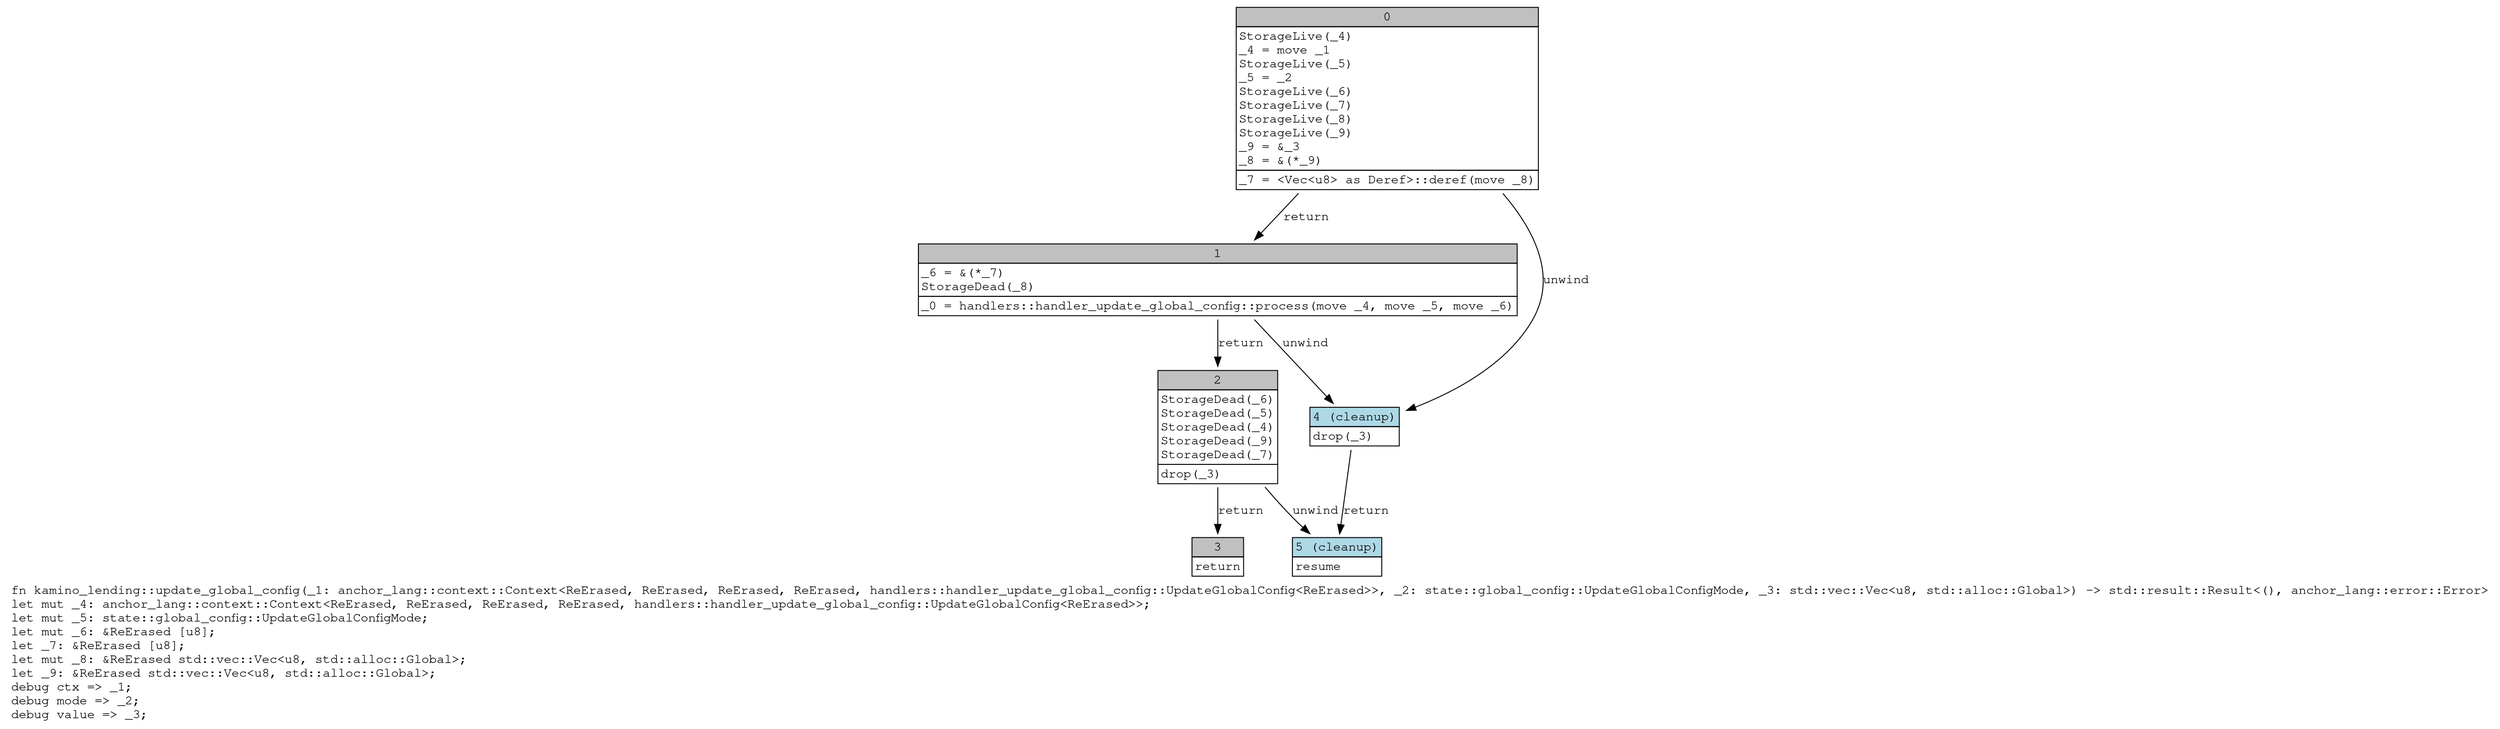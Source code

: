 digraph Mir_0_12665 {
    graph [fontname="Courier, monospace"];
    node [fontname="Courier, monospace"];
    edge [fontname="Courier, monospace"];
    label=<fn kamino_lending::update_global_config(_1: anchor_lang::context::Context&lt;ReErased, ReErased, ReErased, ReErased, handlers::handler_update_global_config::UpdateGlobalConfig&lt;ReErased&gt;&gt;, _2: state::global_config::UpdateGlobalConfigMode, _3: std::vec::Vec&lt;u8, std::alloc::Global&gt;) -&gt; std::result::Result&lt;(), anchor_lang::error::Error&gt;<br align="left"/>let mut _4: anchor_lang::context::Context&lt;ReErased, ReErased, ReErased, ReErased, handlers::handler_update_global_config::UpdateGlobalConfig&lt;ReErased&gt;&gt;;<br align="left"/>let mut _5: state::global_config::UpdateGlobalConfigMode;<br align="left"/>let mut _6: &amp;ReErased [u8];<br align="left"/>let _7: &amp;ReErased [u8];<br align="left"/>let mut _8: &amp;ReErased std::vec::Vec&lt;u8, std::alloc::Global&gt;;<br align="left"/>let _9: &amp;ReErased std::vec::Vec&lt;u8, std::alloc::Global&gt;;<br align="left"/>debug ctx =&gt; _1;<br align="left"/>debug mode =&gt; _2;<br align="left"/>debug value =&gt; _3;<br align="left"/>>;
    bb0__0_12665 [shape="none", label=<<table border="0" cellborder="1" cellspacing="0"><tr><td bgcolor="gray" align="center" colspan="1">0</td></tr><tr><td align="left" balign="left">StorageLive(_4)<br/>_4 = move _1<br/>StorageLive(_5)<br/>_5 = _2<br/>StorageLive(_6)<br/>StorageLive(_7)<br/>StorageLive(_8)<br/>StorageLive(_9)<br/>_9 = &amp;_3<br/>_8 = &amp;(*_9)<br/></td></tr><tr><td align="left">_7 = &lt;Vec&lt;u8&gt; as Deref&gt;::deref(move _8)</td></tr></table>>];
    bb1__0_12665 [shape="none", label=<<table border="0" cellborder="1" cellspacing="0"><tr><td bgcolor="gray" align="center" colspan="1">1</td></tr><tr><td align="left" balign="left">_6 = &amp;(*_7)<br/>StorageDead(_8)<br/></td></tr><tr><td align="left">_0 = handlers::handler_update_global_config::process(move _4, move _5, move _6)</td></tr></table>>];
    bb2__0_12665 [shape="none", label=<<table border="0" cellborder="1" cellspacing="0"><tr><td bgcolor="gray" align="center" colspan="1">2</td></tr><tr><td align="left" balign="left">StorageDead(_6)<br/>StorageDead(_5)<br/>StorageDead(_4)<br/>StorageDead(_9)<br/>StorageDead(_7)<br/></td></tr><tr><td align="left">drop(_3)</td></tr></table>>];
    bb3__0_12665 [shape="none", label=<<table border="0" cellborder="1" cellspacing="0"><tr><td bgcolor="gray" align="center" colspan="1">3</td></tr><tr><td align="left">return</td></tr></table>>];
    bb4__0_12665 [shape="none", label=<<table border="0" cellborder="1" cellspacing="0"><tr><td bgcolor="lightblue" align="center" colspan="1">4 (cleanup)</td></tr><tr><td align="left">drop(_3)</td></tr></table>>];
    bb5__0_12665 [shape="none", label=<<table border="0" cellborder="1" cellspacing="0"><tr><td bgcolor="lightblue" align="center" colspan="1">5 (cleanup)</td></tr><tr><td align="left">resume</td></tr></table>>];
    bb0__0_12665 -> bb1__0_12665 [label="return"];
    bb0__0_12665 -> bb4__0_12665 [label="unwind"];
    bb1__0_12665 -> bb2__0_12665 [label="return"];
    bb1__0_12665 -> bb4__0_12665 [label="unwind"];
    bb2__0_12665 -> bb3__0_12665 [label="return"];
    bb2__0_12665 -> bb5__0_12665 [label="unwind"];
    bb4__0_12665 -> bb5__0_12665 [label="return"];
}
